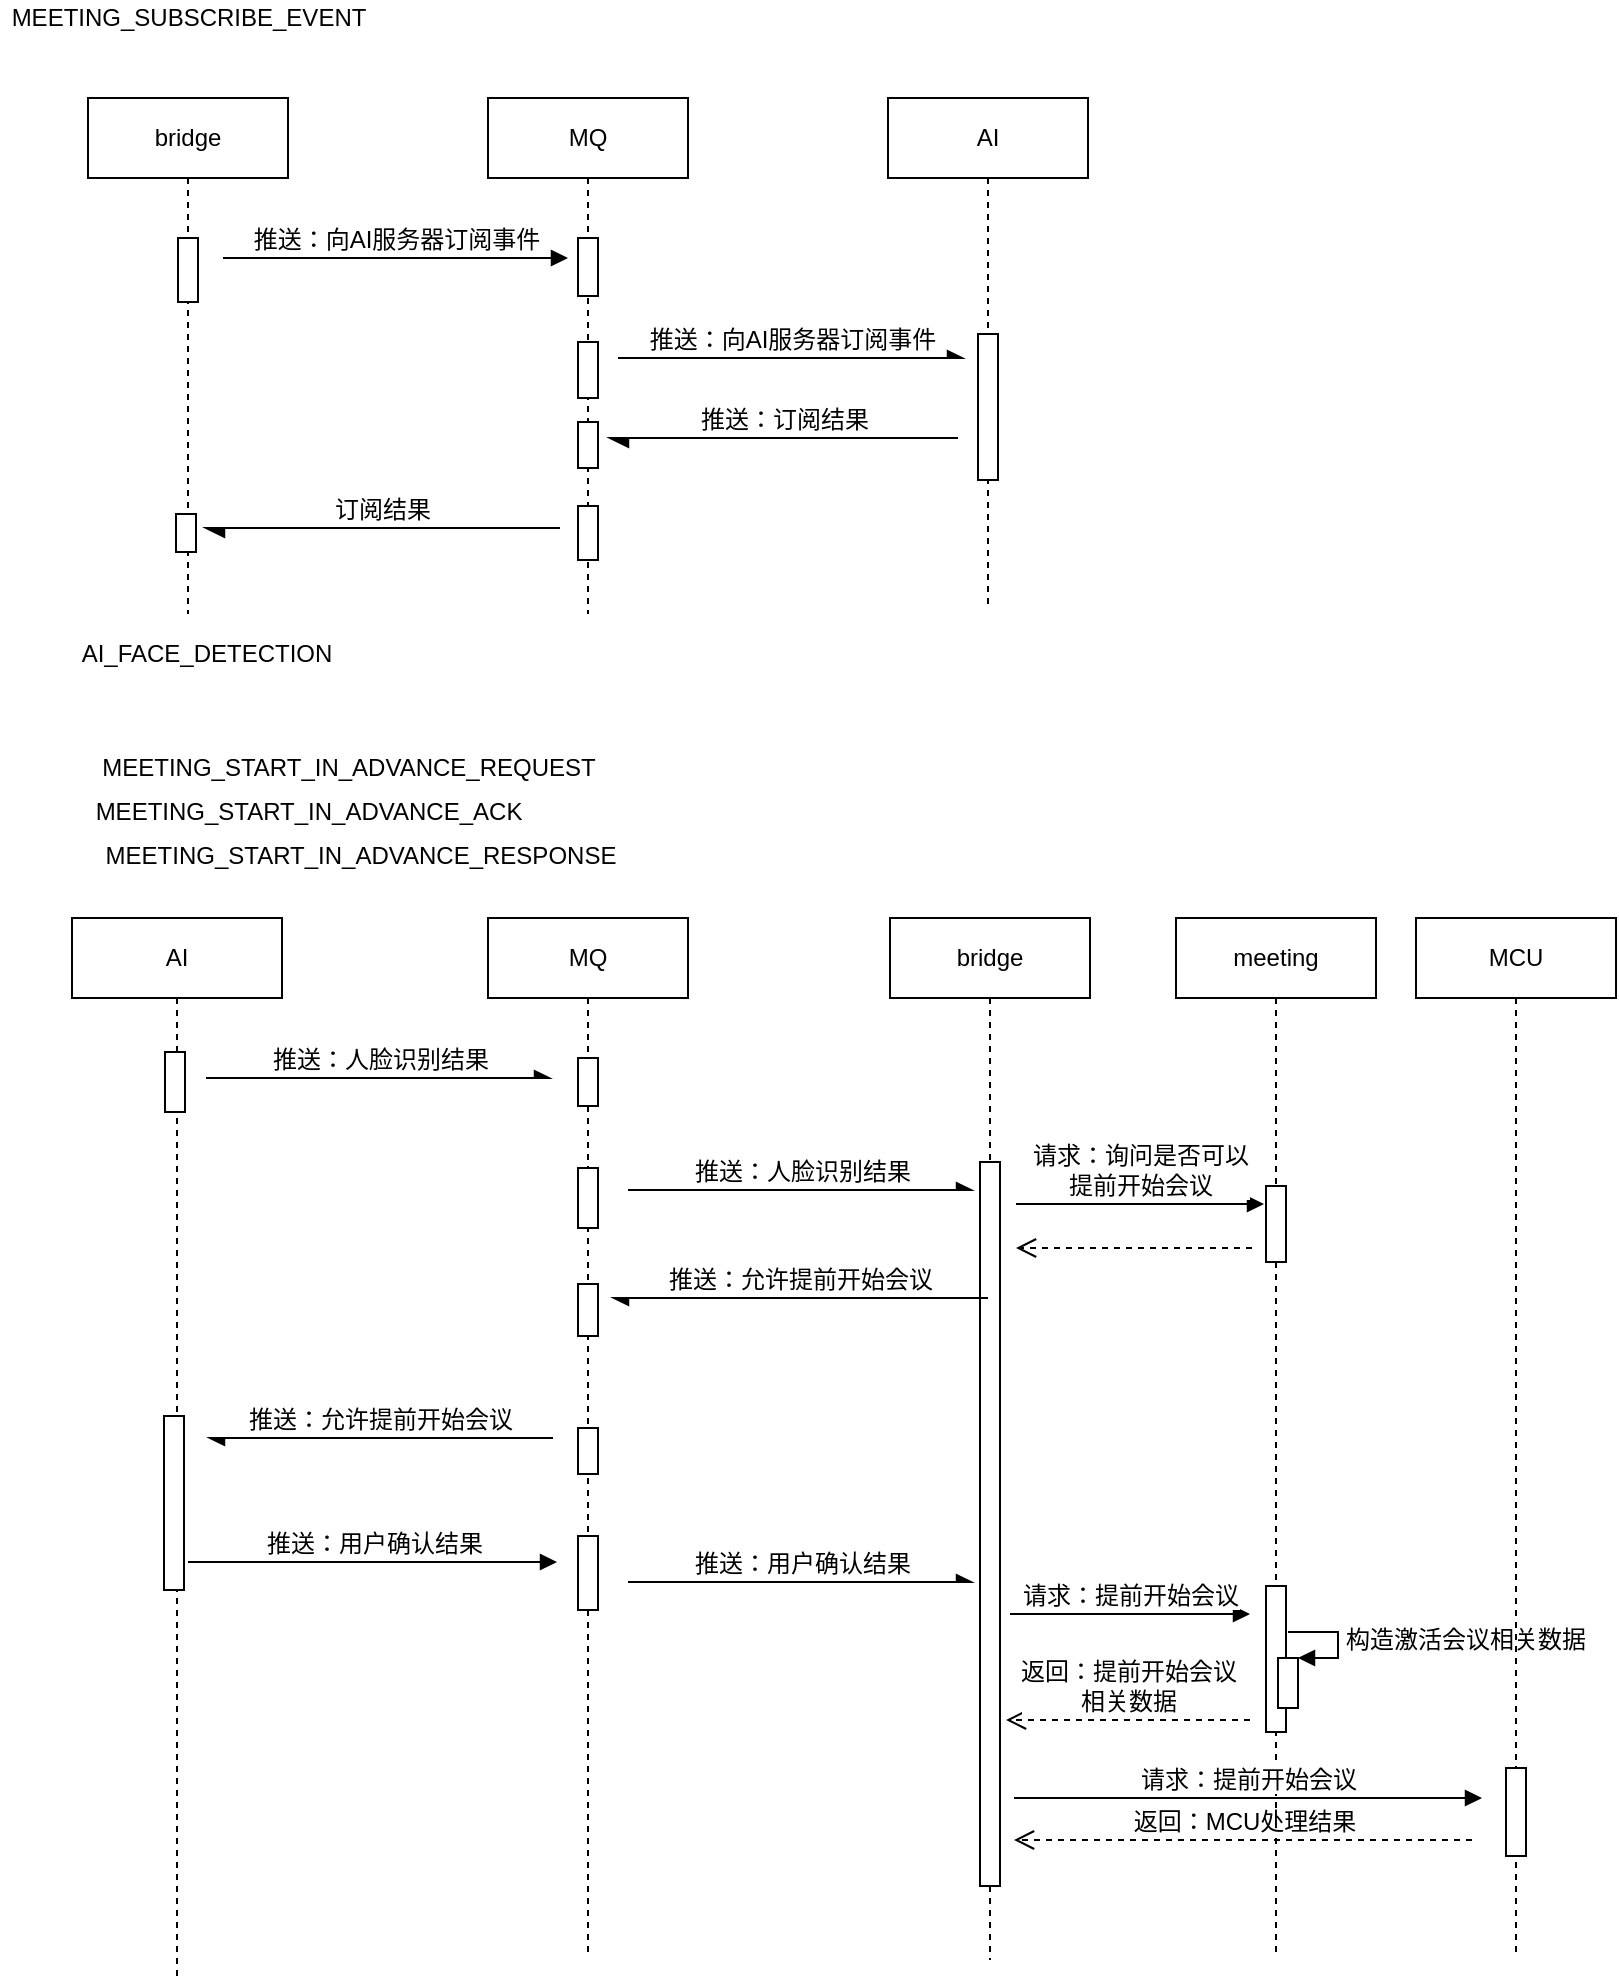 <mxfile version="12.4.3" type="github" pages="3">
  <diagram id="sGyDJ3xmPa0FNn7oHpdU" name="提前开始会议">
    <mxGraphModel dx="1021" dy="580" grid="0" gridSize="10" guides="1" tooltips="1" connect="1" arrows="1" fold="1" page="1" pageScale="1" pageWidth="827" pageHeight="1169" math="0" shadow="0">
      <root>
        <mxCell id="0"/>
        <mxCell id="1" parent="0"/>
        <mxCell id="7dCBN_STnB0BZGOZmq9B-1" value="AI" style="shape=umlLifeline;perimeter=lifelinePerimeter;whiteSpace=wrap;html=1;container=1;collapsible=0;recursiveResize=0;outlineConnect=0;fontSize=12;" parent="1" vertex="1">
          <mxGeometry x="510" y="70" width="100" height="253" as="geometry"/>
        </mxCell>
        <mxCell id="cWvQ5qR-pPmlQ0AbkIyN-9" value="" style="html=1;points=[];perimeter=orthogonalPerimeter;fontSize=12;" parent="7dCBN_STnB0BZGOZmq9B-1" vertex="1">
          <mxGeometry x="45" y="118" width="10" height="73" as="geometry"/>
        </mxCell>
        <mxCell id="7dCBN_STnB0BZGOZmq9B-2" value="bridge" style="shape=umlLifeline;perimeter=lifelinePerimeter;whiteSpace=wrap;html=1;container=1;collapsible=0;recursiveResize=0;outlineConnect=0;fontSize=12;" parent="1" vertex="1">
          <mxGeometry x="110" y="70" width="100" height="258" as="geometry"/>
        </mxCell>
        <mxCell id="cWvQ5qR-pPmlQ0AbkIyN-1" value="" style="html=1;points=[];perimeter=orthogonalPerimeter;fontSize=12;" parent="7dCBN_STnB0BZGOZmq9B-2" vertex="1">
          <mxGeometry x="45" y="70" width="10" height="32" as="geometry"/>
        </mxCell>
        <mxCell id="fSU1PI_x33HrERXU6z-Z-20" value="" style="html=1;points=[];perimeter=orthogonalPerimeter;fontSize=12;" parent="7dCBN_STnB0BZGOZmq9B-2" vertex="1">
          <mxGeometry x="44" y="208" width="10" height="19" as="geometry"/>
        </mxCell>
        <mxCell id="7dCBN_STnB0BZGOZmq9B-3" value="MQ" style="shape=umlLifeline;perimeter=lifelinePerimeter;whiteSpace=wrap;html=1;container=1;collapsible=0;recursiveResize=0;outlineConnect=0;fontSize=12;" parent="1" vertex="1">
          <mxGeometry x="310" y="70" width="100" height="258" as="geometry"/>
        </mxCell>
        <mxCell id="cWvQ5qR-pPmlQ0AbkIyN-6" value="" style="html=1;points=[];perimeter=orthogonalPerimeter;fontSize=12;" parent="7dCBN_STnB0BZGOZmq9B-3" vertex="1">
          <mxGeometry x="45" y="70" width="10" height="29" as="geometry"/>
        </mxCell>
        <mxCell id="fSU1PI_x33HrERXU6z-Z-10" value="" style="html=1;points=[];perimeter=orthogonalPerimeter;fontSize=12;" parent="7dCBN_STnB0BZGOZmq9B-3" vertex="1">
          <mxGeometry x="45" y="122" width="10" height="28" as="geometry"/>
        </mxCell>
        <mxCell id="fSU1PI_x33HrERXU6z-Z-17" value="" style="html=1;points=[];perimeter=orthogonalPerimeter;fontSize=12;" parent="7dCBN_STnB0BZGOZmq9B-3" vertex="1">
          <mxGeometry x="45" y="204" width="10" height="27" as="geometry"/>
        </mxCell>
        <mxCell id="fSU1PI_x33HrERXU6z-Z-18" value="" style="html=1;points=[];perimeter=orthogonalPerimeter;fontSize=12;" parent="7dCBN_STnB0BZGOZmq9B-3" vertex="1">
          <mxGeometry x="45" y="162" width="10" height="23" as="geometry"/>
        </mxCell>
        <mxCell id="cWvQ5qR-pPmlQ0AbkIyN-5" value="推送：向AI服务器订阅事件" style="html=1;verticalAlign=bottom;endArrow=block;fontSize=12;" parent="1" edge="1">
          <mxGeometry width="80" relative="1" as="geometry">
            <mxPoint x="177.5" y="150" as="sourcePoint"/>
            <mxPoint x="350" y="150" as="targetPoint"/>
          </mxGeometry>
        </mxCell>
        <mxCell id="cWvQ5qR-pPmlQ0AbkIyN-8" value="推送：向AI服务器订阅事件" style="html=1;verticalAlign=bottom;endArrow=async;fontSize=12;endFill=1;" parent="1" edge="1">
          <mxGeometry width="80" relative="1" as="geometry">
            <mxPoint x="375" y="200" as="sourcePoint"/>
            <mxPoint x="548" y="200" as="targetPoint"/>
          </mxGeometry>
        </mxCell>
        <mxCell id="cWvQ5qR-pPmlQ0AbkIyN-10" value="推送：订阅结果" style="html=1;verticalAlign=bottom;endArrow=async;endSize=8;fontSize=12;endFill=1;" parent="1" edge="1">
          <mxGeometry relative="1" as="geometry">
            <mxPoint x="545" y="240" as="sourcePoint"/>
            <mxPoint x="370" y="240" as="targetPoint"/>
          </mxGeometry>
        </mxCell>
        <mxCell id="cWvQ5qR-pPmlQ0AbkIyN-11" value="订阅结果" style="html=1;verticalAlign=bottom;endArrow=async;endSize=8;fontSize=12;endFill=1;" parent="1" edge="1">
          <mxGeometry relative="1" as="geometry">
            <mxPoint x="346" y="285" as="sourcePoint"/>
            <mxPoint x="168" y="285" as="targetPoint"/>
          </mxGeometry>
        </mxCell>
        <mxCell id="cWvQ5qR-pPmlQ0AbkIyN-12" value="AI" style="shape=umlLifeline;perimeter=lifelinePerimeter;whiteSpace=wrap;html=1;container=1;collapsible=0;recursiveResize=0;outlineConnect=0;fontSize=12;" parent="1" vertex="1">
          <mxGeometry x="102" y="480" width="105" height="529" as="geometry"/>
        </mxCell>
        <mxCell id="cWvQ5qR-pPmlQ0AbkIyN-13" value="" style="html=1;points=[];perimeter=orthogonalPerimeter;fontSize=12;" parent="cWvQ5qR-pPmlQ0AbkIyN-12" vertex="1">
          <mxGeometry x="46.5" y="67" width="10" height="30" as="geometry"/>
        </mxCell>
        <mxCell id="cWvQ5qR-pPmlQ0AbkIyN-39" value="" style="html=1;points=[];perimeter=orthogonalPerimeter;fontSize=12;" parent="cWvQ5qR-pPmlQ0AbkIyN-12" vertex="1">
          <mxGeometry x="46" y="249" width="10" height="87" as="geometry"/>
        </mxCell>
        <mxCell id="cWvQ5qR-pPmlQ0AbkIyN-14" value="bridge" style="shape=umlLifeline;perimeter=lifelinePerimeter;whiteSpace=wrap;html=1;container=1;collapsible=0;recursiveResize=0;outlineConnect=0;fontSize=12;" parent="1" vertex="1">
          <mxGeometry x="511" y="480" width="100" height="521" as="geometry"/>
        </mxCell>
        <mxCell id="cWvQ5qR-pPmlQ0AbkIyN-15" value="" style="html=1;points=[];perimeter=orthogonalPerimeter;fontSize=12;" parent="cWvQ5qR-pPmlQ0AbkIyN-14" vertex="1">
          <mxGeometry x="45" y="122" width="10" height="362" as="geometry"/>
        </mxCell>
        <mxCell id="cWvQ5qR-pPmlQ0AbkIyN-16" value="MQ" style="shape=umlLifeline;perimeter=lifelinePerimeter;whiteSpace=wrap;html=1;container=1;collapsible=0;recursiveResize=0;outlineConnect=0;fontSize=12;" parent="1" vertex="1">
          <mxGeometry x="310" y="480" width="100" height="518" as="geometry"/>
        </mxCell>
        <mxCell id="cWvQ5qR-pPmlQ0AbkIyN-17" value="" style="html=1;points=[];perimeter=orthogonalPerimeter;fontSize=12;" parent="cWvQ5qR-pPmlQ0AbkIyN-16" vertex="1">
          <mxGeometry x="45" y="70" width="10" height="24" as="geometry"/>
        </mxCell>
        <mxCell id="cWvQ5qR-pPmlQ0AbkIyN-36" value="" style="html=1;points=[];perimeter=orthogonalPerimeter;fontSize=12;" parent="cWvQ5qR-pPmlQ0AbkIyN-16" vertex="1">
          <mxGeometry x="45" y="183" width="10" height="26" as="geometry"/>
        </mxCell>
        <mxCell id="cWvQ5qR-pPmlQ0AbkIyN-44" value="" style="html=1;points=[];perimeter=orthogonalPerimeter;fontSize=12;" parent="cWvQ5qR-pPmlQ0AbkIyN-16" vertex="1">
          <mxGeometry x="45" y="255" width="10" height="23" as="geometry"/>
        </mxCell>
        <mxCell id="cWvQ5qR-pPmlQ0AbkIyN-56" value="" style="html=1;points=[];perimeter=orthogonalPerimeter;fontSize=12;" parent="cWvQ5qR-pPmlQ0AbkIyN-16" vertex="1">
          <mxGeometry x="45" y="309" width="10" height="37" as="geometry"/>
        </mxCell>
        <mxCell id="fSU1PI_x33HrERXU6z-Z-2" value="" style="html=1;points=[];perimeter=orthogonalPerimeter;fontSize=12;" parent="cWvQ5qR-pPmlQ0AbkIyN-16" vertex="1">
          <mxGeometry x="45" y="125" width="10" height="30" as="geometry"/>
        </mxCell>
        <mxCell id="cWvQ5qR-pPmlQ0AbkIyN-18" value="meeting" style="shape=umlLifeline;perimeter=lifelinePerimeter;whiteSpace=wrap;html=1;container=1;collapsible=0;recursiveResize=0;outlineConnect=0;fontSize=12;" parent="1" vertex="1">
          <mxGeometry x="654" y="480" width="100" height="519" as="geometry"/>
        </mxCell>
        <mxCell id="cWvQ5qR-pPmlQ0AbkIyN-32" value="" style="html=1;points=[];perimeter=orthogonalPerimeter;fontSize=12;" parent="cWvQ5qR-pPmlQ0AbkIyN-18" vertex="1">
          <mxGeometry x="45" y="134" width="10" height="38" as="geometry"/>
        </mxCell>
        <mxCell id="LqD89I_55fFd5-oWLgcx-1" value="" style="html=1;points=[];perimeter=orthogonalPerimeter;fontSize=12;" parent="cWvQ5qR-pPmlQ0AbkIyN-18" vertex="1">
          <mxGeometry x="45" y="334" width="10" height="73" as="geometry"/>
        </mxCell>
        <mxCell id="LqD89I_55fFd5-oWLgcx-4" value="" style="html=1;points=[];perimeter=orthogonalPerimeter;" parent="cWvQ5qR-pPmlQ0AbkIyN-18" vertex="1">
          <mxGeometry x="51" y="370" width="10" height="25" as="geometry"/>
        </mxCell>
        <mxCell id="LqD89I_55fFd5-oWLgcx-5" value="构造激活会议相关数据" style="edgeStyle=orthogonalEdgeStyle;html=1;align=left;spacingLeft=2;endArrow=block;rounded=0;entryX=1;entryY=0;fontSize=12;" parent="cWvQ5qR-pPmlQ0AbkIyN-18" target="LqD89I_55fFd5-oWLgcx-4" edge="1">
          <mxGeometry relative="1" as="geometry">
            <mxPoint x="56" y="357" as="sourcePoint"/>
            <Array as="points">
              <mxPoint x="81" y="357"/>
              <mxPoint x="81" y="370"/>
            </Array>
          </mxGeometry>
        </mxCell>
        <mxCell id="cWvQ5qR-pPmlQ0AbkIyN-19" value="推送：人脸识别结果" style="html=1;verticalAlign=bottom;endArrow=async;fontSize=12;endFill=1;" parent="1" edge="1">
          <mxGeometry width="80" relative="1" as="geometry">
            <mxPoint x="169" y="560" as="sourcePoint"/>
            <mxPoint x="341.5" y="560" as="targetPoint"/>
          </mxGeometry>
        </mxCell>
        <mxCell id="cWvQ5qR-pPmlQ0AbkIyN-27" value="推送：人脸识别结果" style="html=1;verticalAlign=bottom;endArrow=async;fontSize=12;endFill=1;" parent="1" edge="1">
          <mxGeometry width="80" relative="1" as="geometry">
            <mxPoint x="380" y="616" as="sourcePoint"/>
            <mxPoint x="552.5" y="616" as="targetPoint"/>
          </mxGeometry>
        </mxCell>
        <mxCell id="cWvQ5qR-pPmlQ0AbkIyN-30" value="请求：询问是否可以&lt;br style=&quot;font-size: 12px;&quot;&gt;提前开始会议" style="html=1;verticalAlign=bottom;endArrow=block;fontSize=12;" parent="1" edge="1">
          <mxGeometry width="80" relative="1" as="geometry">
            <mxPoint x="574" y="623" as="sourcePoint"/>
            <mxPoint x="698" y="623" as="targetPoint"/>
          </mxGeometry>
        </mxCell>
        <mxCell id="cWvQ5qR-pPmlQ0AbkIyN-31" value="" style="html=1;verticalAlign=bottom;endArrow=open;dashed=1;endSize=8;fontSize=12;" parent="1" edge="1">
          <mxGeometry relative="1" as="geometry">
            <mxPoint x="692" y="645" as="sourcePoint"/>
            <mxPoint x="574" y="645" as="targetPoint"/>
          </mxGeometry>
        </mxCell>
        <mxCell id="cWvQ5qR-pPmlQ0AbkIyN-35" value="推送：允许提前开始会议" style="html=1;verticalAlign=bottom;endArrow=async;fontSize=12;endFill=1;" parent="1" edge="1">
          <mxGeometry width="80" relative="1" as="geometry">
            <mxPoint x="560" y="670" as="sourcePoint"/>
            <mxPoint x="372" y="670" as="targetPoint"/>
          </mxGeometry>
        </mxCell>
        <mxCell id="cWvQ5qR-pPmlQ0AbkIyN-42" value="推送：允许提前开始会议" style="html=1;verticalAlign=bottom;endArrow=async;fontSize=12;endFill=1;" parent="1" edge="1">
          <mxGeometry width="80" relative="1" as="geometry">
            <mxPoint x="342.5" y="740" as="sourcePoint"/>
            <mxPoint x="170" y="740" as="targetPoint"/>
          </mxGeometry>
        </mxCell>
        <mxCell id="cWvQ5qR-pPmlQ0AbkIyN-47" value="推送：用户确认结果" style="html=1;verticalAlign=bottom;endArrow=async;fontSize=12;endFill=1;" parent="1" edge="1">
          <mxGeometry width="80" relative="1" as="geometry">
            <mxPoint x="380" y="812" as="sourcePoint"/>
            <mxPoint x="552.5" y="812" as="targetPoint"/>
          </mxGeometry>
        </mxCell>
        <mxCell id="cWvQ5qR-pPmlQ0AbkIyN-48" value="MCU" style="shape=umlLifeline;perimeter=lifelinePerimeter;whiteSpace=wrap;html=1;container=1;collapsible=0;recursiveResize=0;outlineConnect=0;fontSize=12;" parent="1" vertex="1">
          <mxGeometry x="774" y="480" width="100" height="517" as="geometry"/>
        </mxCell>
        <mxCell id="cWvQ5qR-pPmlQ0AbkIyN-51" value="" style="html=1;points=[];perimeter=orthogonalPerimeter;fontSize=12;" parent="cWvQ5qR-pPmlQ0AbkIyN-48" vertex="1">
          <mxGeometry x="45" y="425" width="10" height="44" as="geometry"/>
        </mxCell>
        <mxCell id="cWvQ5qR-pPmlQ0AbkIyN-54" value="返回：提前开始会议&lt;br&gt;相关数据" style="html=1;verticalAlign=bottom;endArrow=open;dashed=1;endSize=8;fontSize=12;" parent="1" edge="1">
          <mxGeometry relative="1" as="geometry">
            <mxPoint x="691" y="881" as="sourcePoint"/>
            <mxPoint x="569" y="881" as="targetPoint"/>
          </mxGeometry>
        </mxCell>
        <mxCell id="vQtBdbBWceYxuiMzY1yn-1" value="MEETING_SUBSCRIBE_EVENT" style="text;html=1;align=center;verticalAlign=middle;resizable=0;points=[];;autosize=1;fontSize=12;" parent="1" vertex="1">
          <mxGeometry x="66" y="21" width="187" height="18" as="geometry"/>
        </mxCell>
        <mxCell id="vQtBdbBWceYxuiMzY1yn-2" value="AI_FACE_DETECTION" style="text;html=1;align=center;verticalAlign=middle;resizable=0;points=[];;autosize=1;fontSize=12;" parent="1" vertex="1">
          <mxGeometry x="101" y="339" width="135" height="18" as="geometry"/>
        </mxCell>
        <mxCell id="vQtBdbBWceYxuiMzY1yn-3" value="MEETING_START_IN_ADVANCE_REQUEST" style="text;html=1;align=center;verticalAlign=middle;resizable=0;points=[];;autosize=1;fontSize=12;" parent="1" vertex="1">
          <mxGeometry x="111" y="396" width="257" height="18" as="geometry"/>
        </mxCell>
        <mxCell id="vQtBdbBWceYxuiMzY1yn-4" value="MEETING_START_IN_ADVANCE_ACK" style="text;html=1;align=center;verticalAlign=middle;resizable=0;points=[];;autosize=1;fontSize=12;" parent="1" vertex="1">
          <mxGeometry x="108" y="417.5" width="223" height="18" as="geometry"/>
        </mxCell>
        <mxCell id="vQtBdbBWceYxuiMzY1yn-5" value="MEETING_START_IN_ADVANCE_RESPONSE" style="text;html=1;align=center;verticalAlign=middle;resizable=0;points=[];;autosize=1;fontSize=12;" parent="1" vertex="1">
          <mxGeometry x="113" y="440" width="265" height="18" as="geometry"/>
        </mxCell>
        <mxCell id="vQtBdbBWceYxuiMzY1yn-8" value="推送：用户确认结果" style="html=1;verticalAlign=bottom;endArrow=block;fontSize=12;" parent="1" edge="1">
          <mxGeometry width="80" relative="1" as="geometry">
            <mxPoint x="160" y="802" as="sourcePoint"/>
            <mxPoint x="344.5" y="802" as="targetPoint"/>
          </mxGeometry>
        </mxCell>
        <mxCell id="LqD89I_55fFd5-oWLgcx-2" value="请求：提前开始会议" style="html=1;verticalAlign=bottom;endArrow=block;fontSize=12;" parent="1" edge="1">
          <mxGeometry width="80" relative="1" as="geometry">
            <mxPoint x="571" y="828" as="sourcePoint"/>
            <mxPoint x="691" y="828" as="targetPoint"/>
          </mxGeometry>
        </mxCell>
        <mxCell id="LqD89I_55fFd5-oWLgcx-6" value="请求：提前开始会议" style="html=1;verticalAlign=bottom;endArrow=block;fontSize=12;" parent="1" edge="1">
          <mxGeometry width="80" relative="1" as="geometry">
            <mxPoint x="573" y="920" as="sourcePoint"/>
            <mxPoint x="807" y="920" as="targetPoint"/>
          </mxGeometry>
        </mxCell>
        <mxCell id="LqD89I_55fFd5-oWLgcx-7" value="返回：MCU处理结果" style="html=1;verticalAlign=bottom;endArrow=open;dashed=1;endSize=8;fontSize=12;" parent="1" edge="1">
          <mxGeometry relative="1" as="geometry">
            <mxPoint x="802" y="941" as="sourcePoint"/>
            <mxPoint x="573" y="941" as="targetPoint"/>
          </mxGeometry>
        </mxCell>
      </root>
    </mxGraphModel>
  </diagram>
  <diagram id="U2vhjyQzXIbmDPiE_quf" name="企业微信消息通知">
    <mxGraphModel dx="1021" dy="614" grid="0" gridSize="10" guides="1" tooltips="1" connect="1" arrows="1" fold="1" page="1" pageScale="1" pageWidth="827" pageHeight="1169" math="0" shadow="0">
      <root>
        <mxCell id="euv0Y5gn4uSeBjnGPQXl-0"/>
        <mxCell id="euv0Y5gn4uSeBjnGPQXl-1" parent="euv0Y5gn4uSeBjnGPQXl-0"/>
        <mxCell id="93kanDMGqyMoryUL59t7-0" value="MCU" style="shape=umlLifeline;perimeter=lifelinePerimeter;whiteSpace=wrap;html=1;container=1;collapsible=0;recursiveResize=0;outlineConnect=0;fontSize=14;" parent="euv0Y5gn4uSeBjnGPQXl-1" vertex="1">
          <mxGeometry x="550" y="70" width="100" height="290" as="geometry"/>
        </mxCell>
        <mxCell id="93kanDMGqyMoryUL59t7-1" value="" style="html=1;points=[];perimeter=orthogonalPerimeter;fontSize=14;" parent="93kanDMGqyMoryUL59t7-0" vertex="1">
          <mxGeometry x="45" y="88" width="10" height="50" as="geometry"/>
        </mxCell>
        <mxCell id="93kanDMGqyMoryUL59t7-2" value="meeting-service" style="shape=umlLifeline;perimeter=lifelinePerimeter;whiteSpace=wrap;html=1;container=1;collapsible=0;recursiveResize=0;outlineConnect=0;fontSize=14;" parent="euv0Y5gn4uSeBjnGPQXl-1" vertex="1">
          <mxGeometry x="170" y="70" width="100" height="290" as="geometry"/>
        </mxCell>
        <mxCell id="93kanDMGqyMoryUL59t7-3" value="" style="html=1;points=[];perimeter=orthogonalPerimeter;fontSize=14;" parent="93kanDMGqyMoryUL59t7-2" vertex="1">
          <mxGeometry x="45" y="70" width="10" height="120" as="geometry"/>
        </mxCell>
        <mxCell id="93kanDMGqyMoryUL59t7-4" value="bridge-service" style="shape=umlLifeline;perimeter=lifelinePerimeter;whiteSpace=wrap;html=1;container=1;collapsible=0;recursiveResize=0;outlineConnect=0;fontSize=14;" parent="euv0Y5gn4uSeBjnGPQXl-1" vertex="1">
          <mxGeometry x="360" y="70" width="100" height="290" as="geometry"/>
        </mxCell>
        <mxCell id="93kanDMGqyMoryUL59t7-5" value="" style="html=1;points=[];perimeter=orthogonalPerimeter;fontSize=14;" parent="93kanDMGqyMoryUL59t7-4" vertex="1">
          <mxGeometry x="45" y="70" width="10" height="140" as="geometry"/>
        </mxCell>
        <mxCell id="93kanDMGqyMoryUL59t7-6" value="请求：会议预约" style="html=1;verticalAlign=bottom;endArrow=block;fontSize=14;" parent="euv0Y5gn4uSeBjnGPQXl-1" edge="1">
          <mxGeometry width="80" relative="1" as="geometry">
            <mxPoint x="230" y="160" as="sourcePoint"/>
            <mxPoint x="402.5" y="160" as="targetPoint"/>
          </mxGeometry>
        </mxCell>
        <mxCell id="93kanDMGqyMoryUL59t7-7" value="请求：会议预约" style="html=1;verticalAlign=bottom;endArrow=block;fontSize=14;" parent="euv0Y5gn4uSeBjnGPQXl-1" edge="1">
          <mxGeometry width="80" relative="1" as="geometry">
            <mxPoint x="435" y="170" as="sourcePoint"/>
            <mxPoint x="585" y="170" as="targetPoint"/>
          </mxGeometry>
        </mxCell>
        <mxCell id="93kanDMGqyMoryUL59t7-8" value="返回：处理结果" style="html=1;verticalAlign=bottom;endArrow=open;dashed=1;endSize=8;fontSize=14;" parent="euv0Y5gn4uSeBjnGPQXl-1" edge="1">
          <mxGeometry relative="1" as="geometry">
            <mxPoint x="587" y="196" as="sourcePoint"/>
            <mxPoint x="427" y="196" as="targetPoint"/>
          </mxGeometry>
        </mxCell>
        <mxCell id="93kanDMGqyMoryUL59t7-10" value="Web？" style="shape=umlLifeline;perimeter=lifelinePerimeter;whiteSpace=wrap;html=1;container=1;collapsible=0;recursiveResize=0;outlineConnect=0;fontSize=14;" parent="euv0Y5gn4uSeBjnGPQXl-1" vertex="1">
          <mxGeometry x="30" y="70" width="100" height="290" as="geometry"/>
        </mxCell>
        <mxCell id="93kanDMGqyMoryUL59t7-11" value="" style="html=1;points=[];perimeter=orthogonalPerimeter;fontSize=14;" parent="93kanDMGqyMoryUL59t7-10" vertex="1">
          <mxGeometry x="45" y="70" width="10" height="80" as="geometry"/>
        </mxCell>
        <mxCell id="93kanDMGqyMoryUL59t7-12" value="请求：会议预约" style="html=1;verticalAlign=bottom;endArrow=block;fontSize=14;" parent="euv0Y5gn4uSeBjnGPQXl-1" edge="1">
          <mxGeometry width="80" relative="1" as="geometry">
            <mxPoint x="90" y="160" as="sourcePoint"/>
            <mxPoint x="212.5" y="160" as="targetPoint"/>
          </mxGeometry>
        </mxCell>
        <mxCell id="93kanDMGqyMoryUL59t7-13" value="企业微信？" style="shape=umlLifeline;perimeter=lifelinePerimeter;whiteSpace=wrap;html=1;container=1;collapsible=0;recursiveResize=0;outlineConnect=0;fontSize=14;" parent="euv0Y5gn4uSeBjnGPQXl-1" vertex="1">
          <mxGeometry x="670" y="70" width="100" height="290" as="geometry"/>
        </mxCell>
        <mxCell id="93kanDMGqyMoryUL59t7-14" value="" style="html=1;points=[];perimeter=orthogonalPerimeter;fontSize=14;" parent="93kanDMGqyMoryUL59t7-13" vertex="1">
          <mxGeometry x="45" y="160" width="10" height="50" as="geometry"/>
        </mxCell>
        <mxCell id="93kanDMGqyMoryUL59t7-15" value="返回：处理结果" style="html=1;verticalAlign=bottom;endArrow=open;dashed=1;endSize=8;fontSize=14;" parent="euv0Y5gn4uSeBjnGPQXl-1" edge="1">
          <mxGeometry relative="1" as="geometry">
            <mxPoint x="395" y="210" as="sourcePoint"/>
            <mxPoint x="235" y="210" as="targetPoint"/>
          </mxGeometry>
        </mxCell>
        <mxCell id="93kanDMGqyMoryUL59t7-16" value="企业微信消息通知" style="html=1;verticalAlign=bottom;endArrow=block;fontSize=14;" parent="euv0Y5gn4uSeBjnGPQXl-1" edge="1">
          <mxGeometry width="80" relative="1" as="geometry">
            <mxPoint x="430" y="240" as="sourcePoint"/>
            <mxPoint x="710" y="240" as="targetPoint"/>
          </mxGeometry>
        </mxCell>
      </root>
    </mxGraphModel>
  </diagram>
  <diagram id="k88oy4eZoCurosgzt9sN" name="企业微信推送点名信息">
    <mxGraphModel dx="1021" dy="614" grid="1" gridSize="10" guides="1" tooltips="1" connect="1" arrows="1" fold="1" page="1" pageScale="1" pageWidth="827" pageHeight="1169" math="0" shadow="0">
      <root>
        <mxCell id="FtVH_WudPbTGRqcLVg7M-0"/>
        <mxCell id="FtVH_WudPbTGRqcLVg7M-1" parent="FtVH_WudPbTGRqcLVg7M-0"/>
        <mxCell id="gRoMFb6GQRz-B1bpGYZU-0" value="MCU？" style="shape=umlLifeline;perimeter=lifelinePerimeter;whiteSpace=wrap;html=1;container=1;collapsible=0;recursiveResize=0;outlineConnect=0;fontSize=14;" parent="FtVH_WudPbTGRqcLVg7M-1" vertex="1">
          <mxGeometry x="490" y="70" width="100" height="290" as="geometry"/>
        </mxCell>
        <mxCell id="gRoMFb6GQRz-B1bpGYZU-2" value="MQ" style="shape=umlLifeline;perimeter=lifelinePerimeter;whiteSpace=wrap;html=1;container=1;collapsible=0;recursiveResize=0;outlineConnect=0;fontSize=14;" parent="FtVH_WudPbTGRqcLVg7M-1" vertex="1">
          <mxGeometry x="170" y="70" width="100" height="290" as="geometry"/>
        </mxCell>
        <mxCell id="gRoMFb6GQRz-B1bpGYZU-3" value="" style="html=1;points=[];perimeter=orthogonalPerimeter;fontSize=14;" parent="gRoMFb6GQRz-B1bpGYZU-2" vertex="1">
          <mxGeometry x="45" y="70" width="10" height="80" as="geometry"/>
        </mxCell>
        <mxCell id="gRoMFb6GQRz-B1bpGYZU-4" value="bridge-service" style="shape=umlLifeline;perimeter=lifelinePerimeter;whiteSpace=wrap;html=1;container=1;collapsible=0;recursiveResize=0;outlineConnect=0;fontSize=14;" parent="FtVH_WudPbTGRqcLVg7M-1" vertex="1">
          <mxGeometry x="320" y="70" width="100" height="290" as="geometry"/>
        </mxCell>
        <mxCell id="gRoMFb6GQRz-B1bpGYZU-5" value="" style="html=1;points=[];perimeter=orthogonalPerimeter;fontSize=14;" parent="gRoMFb6GQRz-B1bpGYZU-4" vertex="1">
          <mxGeometry x="45" y="70" width="10" height="100" as="geometry"/>
        </mxCell>
        <mxCell id="gRoMFb6GQRz-B1bpGYZU-6" value="推送：人员点名" style="html=1;verticalAlign=bottom;endArrow=block;fontSize=14;" parent="FtVH_WudPbTGRqcLVg7M-1" edge="1">
          <mxGeometry width="80" relative="1" as="geometry">
            <mxPoint x="230" y="160" as="sourcePoint"/>
            <mxPoint x="360" y="160" as="targetPoint"/>
          </mxGeometry>
        </mxCell>
        <mxCell id="gRoMFb6GQRz-B1bpGYZU-9" value="AI" style="shape=umlLifeline;perimeter=lifelinePerimeter;whiteSpace=wrap;html=1;container=1;collapsible=0;recursiveResize=0;outlineConnect=0;fontSize=14;" parent="FtVH_WudPbTGRqcLVg7M-1" vertex="1">
          <mxGeometry x="30" y="70" width="100" height="290" as="geometry"/>
        </mxCell>
        <mxCell id="gRoMFb6GQRz-B1bpGYZU-10" value="" style="html=1;points=[];perimeter=orthogonalPerimeter;fontSize=14;" parent="gRoMFb6GQRz-B1bpGYZU-9" vertex="1">
          <mxGeometry x="45" y="70" width="10" height="80" as="geometry"/>
        </mxCell>
        <mxCell id="gRoMFb6GQRz-B1bpGYZU-11" value="推送：人员点名" style="html=1;verticalAlign=bottom;endArrow=block;fontSize=14;" parent="FtVH_WudPbTGRqcLVg7M-1" edge="1">
          <mxGeometry width="80" relative="1" as="geometry">
            <mxPoint x="90" y="160" as="sourcePoint"/>
            <mxPoint x="212.5" y="160" as="targetPoint"/>
          </mxGeometry>
        </mxCell>
        <mxCell id="gRoMFb6GQRz-B1bpGYZU-12" value="企业微信？" style="shape=umlLifeline;perimeter=lifelinePerimeter;whiteSpace=wrap;html=1;container=1;collapsible=0;recursiveResize=0;outlineConnect=0;fontSize=14;" parent="FtVH_WudPbTGRqcLVg7M-1" vertex="1">
          <mxGeometry x="650" y="70" width="100" height="290" as="geometry"/>
        </mxCell>
        <mxCell id="gRoMFb6GQRz-B1bpGYZU-13" value="" style="html=1;points=[];perimeter=orthogonalPerimeter;fontSize=14;" parent="gRoMFb6GQRz-B1bpGYZU-12" vertex="1">
          <mxGeometry x="45" y="134" width="10" height="50" as="geometry"/>
        </mxCell>
        <mxCell id="gRoMFb6GQRz-B1bpGYZU-14" value="返回：处理结果" style="html=1;verticalAlign=bottom;endArrow=open;dashed=1;endSize=8;fontSize=14;" parent="FtVH_WudPbTGRqcLVg7M-1" edge="1">
          <mxGeometry relative="1" as="geometry">
            <mxPoint x="360" y="190" as="sourcePoint"/>
            <mxPoint x="235" y="190" as="targetPoint"/>
          </mxGeometry>
        </mxCell>
        <mxCell id="gRoMFb6GQRz-B1bpGYZU-15" value="企业微信消息通知" style="html=1;verticalAlign=bottom;endArrow=block;fontSize=14;" parent="FtVH_WudPbTGRqcLVg7M-1" edge="1">
          <mxGeometry width="80" relative="1" as="geometry">
            <mxPoint x="390" y="220" as="sourcePoint"/>
            <mxPoint x="670" y="220" as="targetPoint"/>
          </mxGeometry>
        </mxCell>
      </root>
    </mxGraphModel>
  </diagram>
</mxfile>
